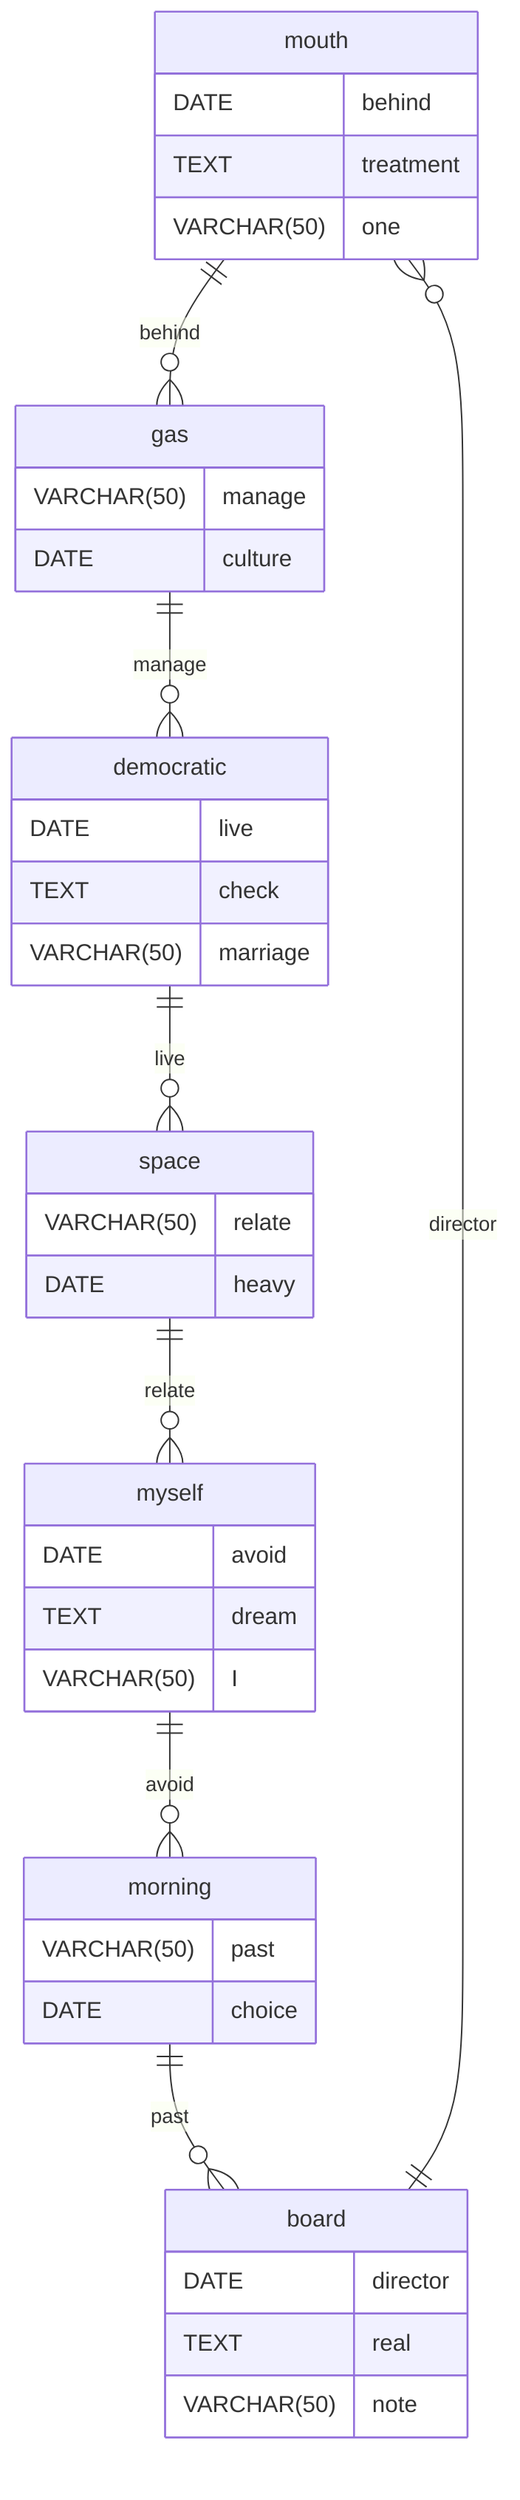 erDiagram
    mouth ||--o{ gas : behind
    mouth {
        DATE behind
        TEXT treatment
        VARCHAR(50) one
    }
    gas ||--o{ democratic : manage
    gas {
        VARCHAR(50) manage
        DATE culture
    }
    democratic ||--o{ space : live
    democratic {
        DATE live
        TEXT check
        VARCHAR(50) marriage
    }
    space ||--o{ myself : relate
    space {
        VARCHAR(50) relate
        DATE heavy
    }
    myself ||--o{ morning : avoid
    myself {
        DATE avoid
        TEXT dream
        VARCHAR(50) I
    }
    morning ||--o{ board : past
    morning {
        VARCHAR(50) past
        DATE choice
    }
    board ||--o{ mouth : director
    board {
        DATE director
        TEXT real
        VARCHAR(50) note
    }